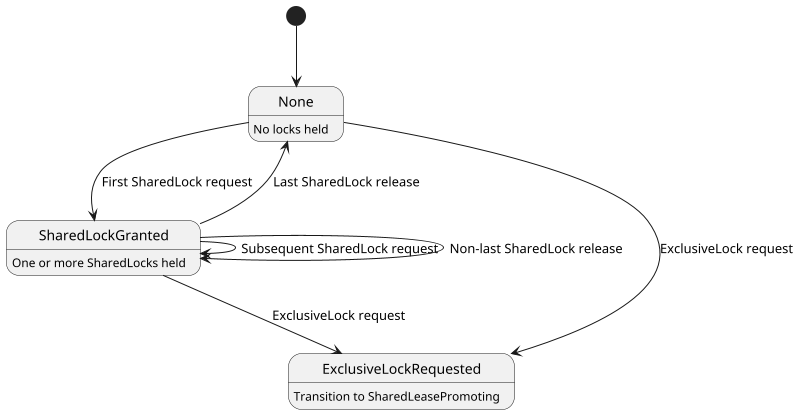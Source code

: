 @startuml

scale 800 width

state None : No locks held
state SharedLockGranted: One or more SharedLocks held
state ExclusiveLockRequested : Transition to SharedLeasePromoting

[*] --> None

None --> SharedLockGranted : First SharedLock request
None --> ExclusiveLockRequested : ExclusiveLock request

SharedLockGranted --> SharedLockGranted : Subsequent SharedLock request
SharedLockGranted --> SharedLockGranted : Non-last SharedLock release
SharedLockGranted --> None : Last SharedLock release

SharedLockGranted --> ExclusiveLockRequested : ExclusiveLock request

@enduml
